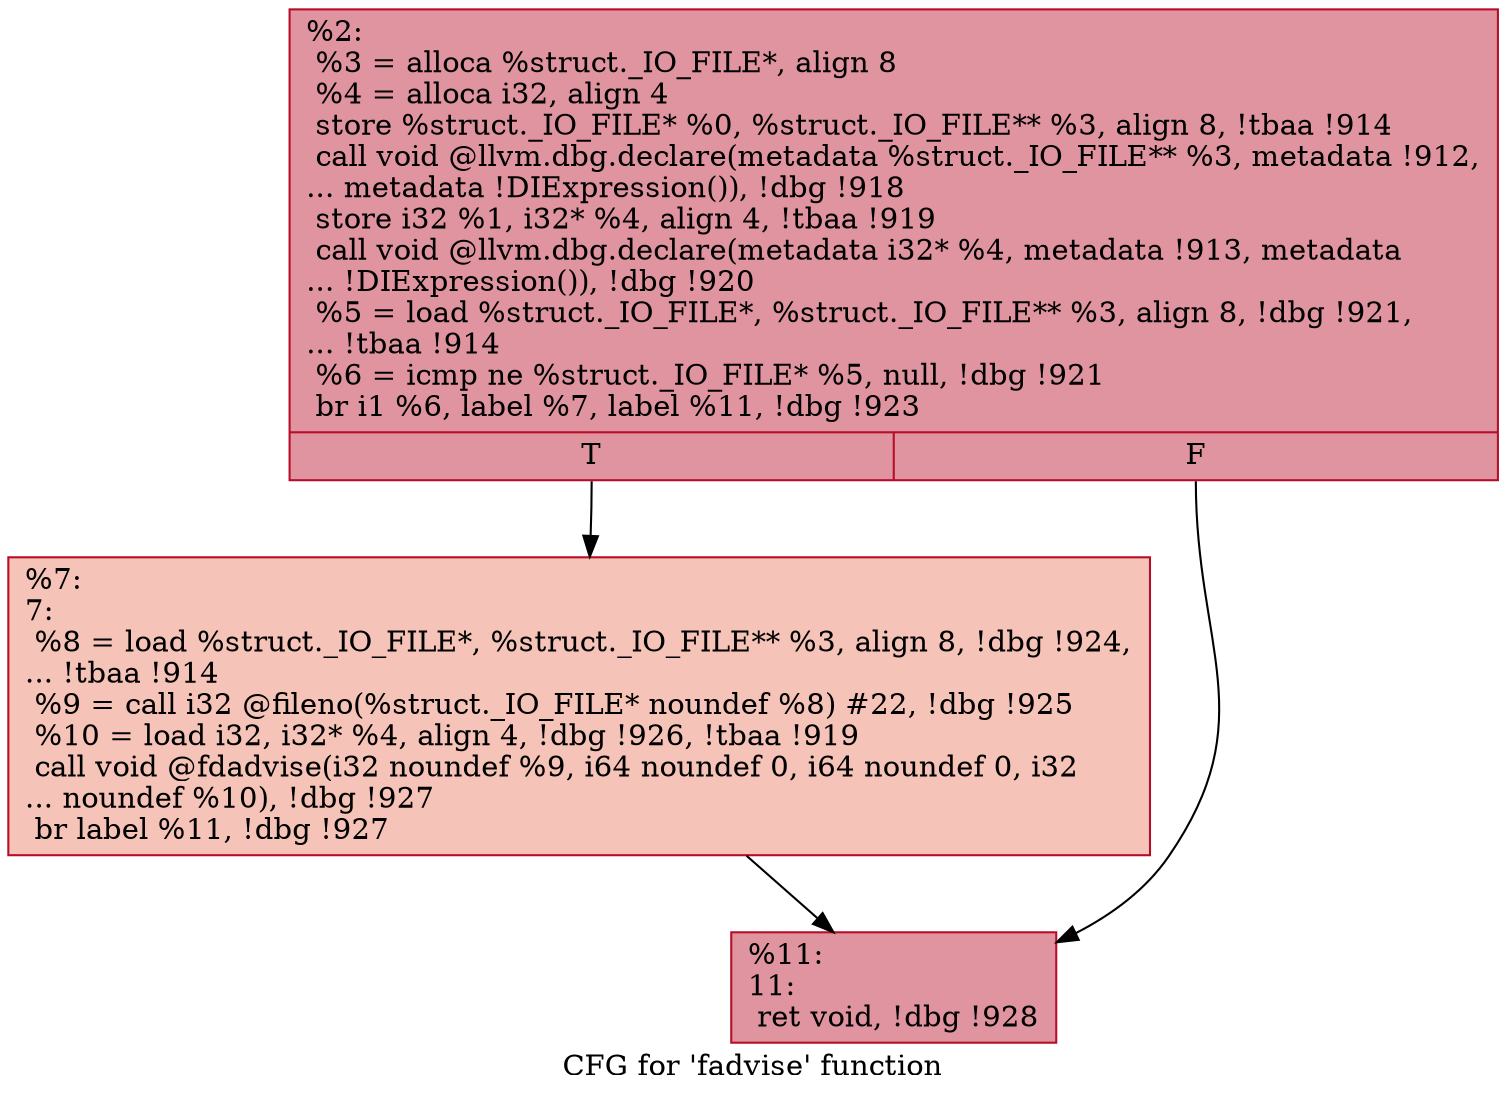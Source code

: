 digraph "CFG for 'fadvise' function" {
	label="CFG for 'fadvise' function";

	Node0x13c43e0 [shape=record,color="#b70d28ff", style=filled, fillcolor="#b70d2870",label="{%2:\l  %3 = alloca %struct._IO_FILE*, align 8\l  %4 = alloca i32, align 4\l  store %struct._IO_FILE* %0, %struct._IO_FILE** %3, align 8, !tbaa !914\l  call void @llvm.dbg.declare(metadata %struct._IO_FILE** %3, metadata !912,\l... metadata !DIExpression()), !dbg !918\l  store i32 %1, i32* %4, align 4, !tbaa !919\l  call void @llvm.dbg.declare(metadata i32* %4, metadata !913, metadata\l... !DIExpression()), !dbg !920\l  %5 = load %struct._IO_FILE*, %struct._IO_FILE** %3, align 8, !dbg !921,\l... !tbaa !914\l  %6 = icmp ne %struct._IO_FILE* %5, null, !dbg !921\l  br i1 %6, label %7, label %11, !dbg !923\l|{<s0>T|<s1>F}}"];
	Node0x13c43e0:s0 -> Node0x13c4430;
	Node0x13c43e0:s1 -> Node0x13c4480;
	Node0x13c4430 [shape=record,color="#b70d28ff", style=filled, fillcolor="#e8765c70",label="{%7:\l7:                                                \l  %8 = load %struct._IO_FILE*, %struct._IO_FILE** %3, align 8, !dbg !924,\l... !tbaa !914\l  %9 = call i32 @fileno(%struct._IO_FILE* noundef %8) #22, !dbg !925\l  %10 = load i32, i32* %4, align 4, !dbg !926, !tbaa !919\l  call void @fdadvise(i32 noundef %9, i64 noundef 0, i64 noundef 0, i32\l... noundef %10), !dbg !927\l  br label %11, !dbg !927\l}"];
	Node0x13c4430 -> Node0x13c4480;
	Node0x13c4480 [shape=record,color="#b70d28ff", style=filled, fillcolor="#b70d2870",label="{%11:\l11:                                               \l  ret void, !dbg !928\l}"];
}
